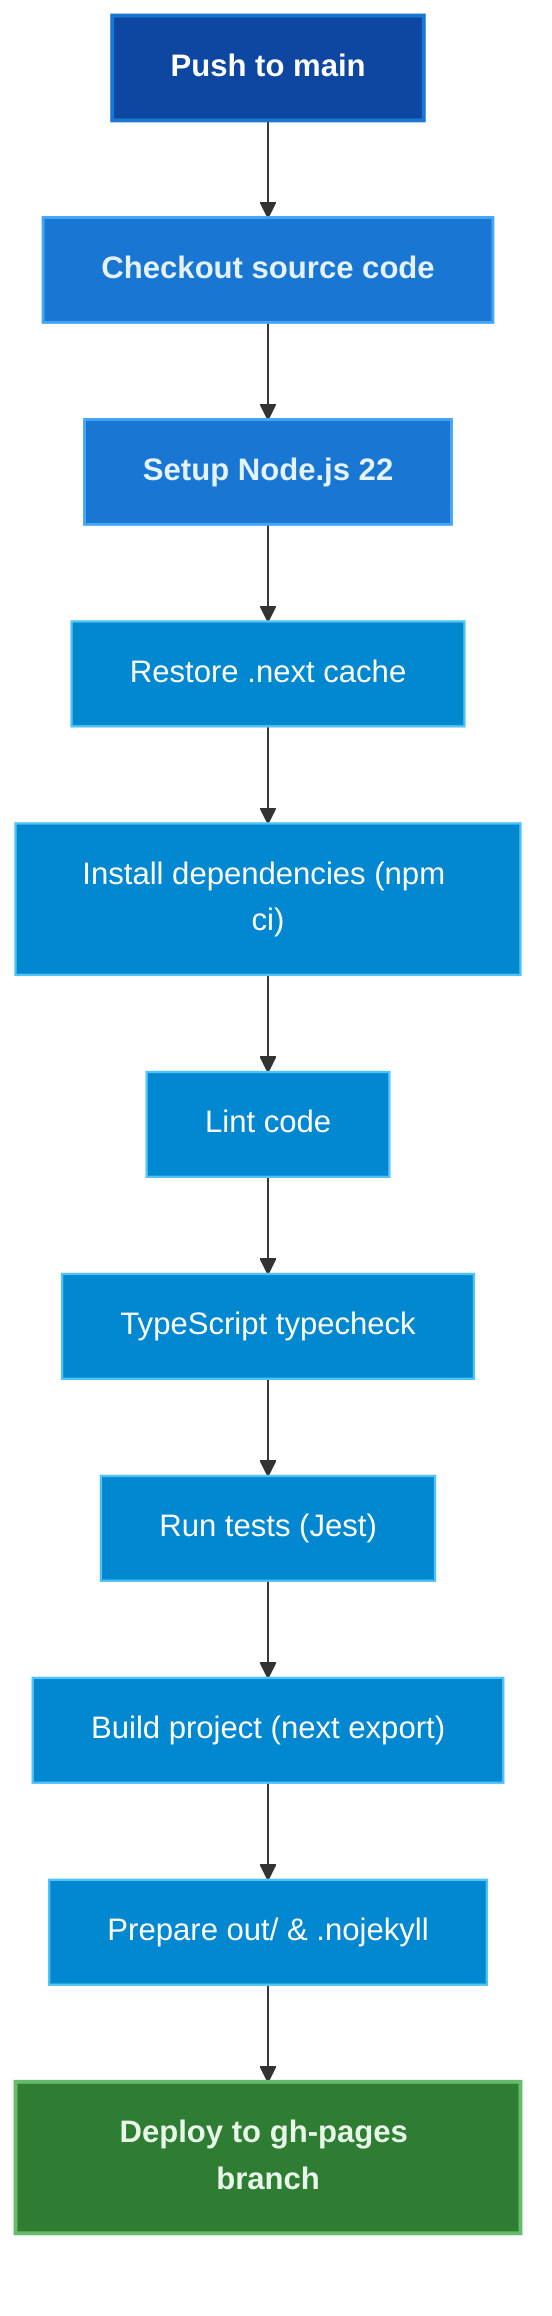 %%  Next.js CI/CD Workflow
flowchart TD
  %% Style Definitions
  classDef trigger fill:#0d47a1,stroke:#1976d2,stroke-width:2px,color:#ffffff,font-weight:700;
  classDef stage fill:#1976d2,stroke:#42a5f5,stroke-width:1.5px,color:#e3f2fd,font-weight:600;
  classDef action fill:#0288d1,stroke:#4fc3f7,stroke-width:1.2px,color:#ffffff,font-weight:500;
  classDef deploy fill:#2e7d32,stroke:#66bb6a,stroke-width:2px,color:#e8f5e9,font-weight:700;

  %% Nodes
  trigger["Push to main"]:::trigger
  checkout["Checkout source code"]:::stage
  setup["Setup Node.js 22"]:::stage
  cache["Restore .next cache"]:::action
  install["Install dependencies (npm ci)"]:::action
  lint["Lint code"]:::action
  typecheck["TypeScript typecheck"]:::action
  test["Run tests (Jest)"]:::action
  build["Build project (next export)"]:::action
  prepare["Prepare out/ & .nojekyll"]:::action
  deploy["Deploy to gh-pages branch"]:::deploy

  %% Flow Connections
  trigger --> checkout --> setup --> cache --> install
  install --> lint --> typecheck --> test --> build --> prepare --> deploy